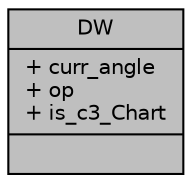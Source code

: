 digraph "DW"
{
 // INTERACTIVE_SVG=YES
 // LATEX_PDF_SIZE
  bgcolor="transparent";
  edge [fontname="Helvetica",fontsize="10",labelfontname="Helvetica",labelfontsize="10"];
  node [fontname="Helvetica",fontsize="10",shape=record];
  Node1 [label="{DW\n|+ curr_angle\l+ op\l+ is_c3_Chart\l|}",height=0.2,width=0.4,color="black", fillcolor="grey75", style="filled", fontcolor="black",tooltip="Local signals for Stateflow."];
}
